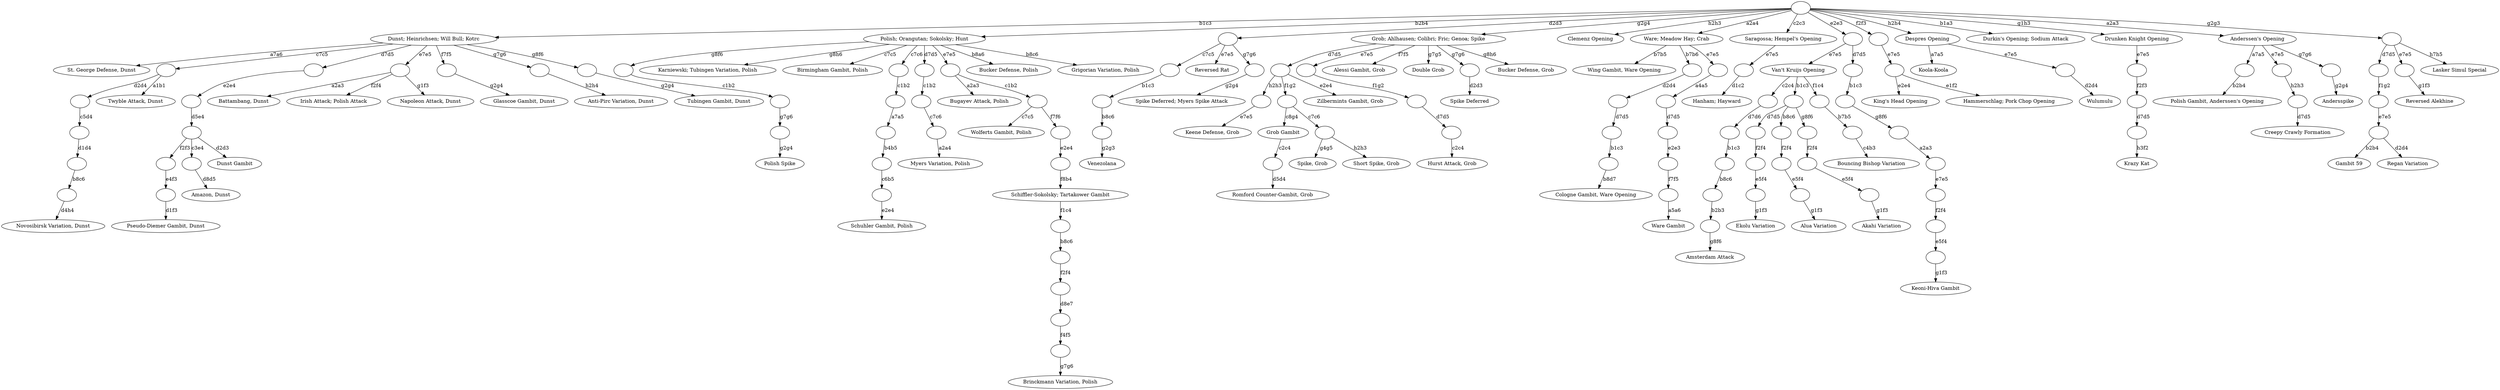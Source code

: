digraph g {
a4856 [label=""];
a4856 -> a4993 [label="b1c3"];
a4856 -> a4878 [label="b2b4"];
a4856 -> a4913 [label="d2d3"];
a4856 -> a4966 [label="g2g4"];
a4856 -> a4987 [label="h2h3"];
a4856 -> a4865 [label="a2a4"];
a4856 -> a4910 [label="c2c3"];
a4856 -> a4921 [label="e2e3"];
a4856 -> a4953 [label="f2f3"];
a4856 -> a4988 [label="h2h4"];
a4856 -> a4992 [label="b1a3"];
a4856 -> a5021 [label="g1h3"];
a4856 -> a4857 [label="a2a3"];
a4856 -> a4957 [label="g2g3"];
a4966 [label="Grob; Ahlhausen; Colibri; Fric; Genoa; Spike"];
a4966 -> a4967 [label="d7d5"];
a4966 -> a4978 [label="e7e5"];
a4966 -> a4982 [label="f7f5"];
a4966 -> a4983 [label="g7g5"];
a4966 -> a4984 [label="g7g6"];
a4966 -> a4986 [label="g8h6"];
a4967 [label=""];
a4967 -> a4976 [label="h2h3"];
a4967 -> a4968 [label="f1g2"];
a4967 -> a4975 [label="e2e4"];
a4975 [label="Zilbermints Gambit, Grob"];
a4976 [label=""];
a4976 -> a4977 [label="e7e5"];
a4977 [label="Keene Defense, Grob"];
a4968 [label=""];
a4968 -> a4969 [label="c8g4"];
a4968 -> a4972 [label="c7c6"];
a4969 [label="Grob Gambit"];
a4969 -> a4970 [label="c2c4"];
a4970 [label=""];
a4970 -> a4971 [label="d5d4"];
a4971 [label="Romford Counter-Gambit, Grob"];
a4972 [label=""];
a4972 -> a4973 [label="g4g5"];
a4972 -> a4974 [label="h2h3"];
a4973 [label="Spike, Grob"];
a4974 [label="Short Spike, Grob"];
a4978 [label=""];
a4978 -> a4979 [label="f1g2"];
a4979 [label=""];
a4979 -> a4980 [label="d7d5"];
a4980 [label=""];
a4980 -> a4981 [label="c2c4"];
a4981 [label="Hurst Attack, Grob"];
a4982 [label="Alessi Gambit, Grob"];
a4983 [label="Double Grob"];
a4984 [label=""];
a4984 -> a4985 [label="d2d3"];
a4985 [label="Spike Deferred"];
a4986 [label="Bucker Defense, Grob"];
a4987 [label="Clemenz Opening"];
a4993 [label="Dunst; Heinrichsen; Will Bull; Kotrc"];
a4993 -> a4994 [label="a7a6"];
a4993 -> a4995 [label="c7c5"];
a4993 -> a5002 [label="d7d5"];
a4993 -> a5011 [label="e7e5"];
a4993 -> a5015 [label="f7f5"];
a4993 -> a5017 [label="g7g6"];
a4993 -> a5019 [label="g8f6"];
a5019 [label=""];
a5019 -> a5020 [label="g2g4"];
a5020 [label="Tubingen Gambit, Dunst"];
a4994 [label="St. George Defense, Dunst"];
a4995 [label=""];
a4995 -> a4996 [label="d2d4"];
a4995 -> a5001 [label="a1b1"];
a4996 [label=""];
a4996 -> a4997 [label="c5d4"];
a4997 [label=""];
a4997 -> a4998 [label="d1d4"];
a4998 [label=""];
a4998 -> a4999 [label="b8c6"];
a4999 [label=""];
a4999 -> a5000 [label="d4h4"];
a5000 [label="Novosibirsk Variation, Dunst"];
a5001 [label="Twyble Attack, Dunst"];
a5002 [label=""];
a5002 -> a5003 [label="e2e4"];
a5003 [label=""];
a5003 -> a5004 [label="d5e4"];
a5004 [label=""];
a5004 -> a5006 [label="f2f3"];
a5004 -> a5009 [label="c3e4"];
a5004 -> a5005 [label="d2d3"];
a5005 [label="Dunst Gambit"];
a5006 [label=""];
a5006 -> a5007 [label="e4f3"];
a5007 [label=""];
a5007 -> a5008 [label="d1f3"];
a5008 [label="Pseudo-Diemer Gambit, Dunst"];
a5009 [label=""];
a5009 -> a5010 [label="d8d5"];
a5010 [label="Amazon, Dunst"];
a5011 [label=""];
a5011 -> a5012 [label="a2a3"];
a5011 -> a5013 [label="f2f4"];
a5011 -> a5014 [label="g1f3"];
a5012 [label="Battambang, Dunst"];
a5013 [label="Irish Attack; Polish Attack"];
a5014 [label="Napoleon Attack, Dunst"];
a5015 [label=""];
a5015 -> a5016 [label="g2g4"];
a5016 [label="Glasscoe Gambit, Dunst"];
a5017 [label=""];
a5017 -> a5018 [label="h2h4"];
a5018 [label="Anti-Pirc Variation, Dunst"];
a4878 [label="Polish; Orangutan; Sokolsky; Hunt"];
a4878 -> a4905 [label="g8f6"];
a4878 -> a4909 [label="g8h6"];
a4878 -> a4879 [label="c7c5"];
a4878 -> a4880 [label="c7c6"];
a4878 -> a4886 [label="d7d5"];
a4878 -> a4890 [label="e7e5"];
a4878 -> a4903 [label="b8a6"];
a4878 -> a4904 [label="b8c6"];
a4890 [label=""];
a4890 -> a4891 [label="a2a3"];
a4890 -> a4892 [label="c1b2"];
a4891 [label="Bugayev Attack, Polish"];
a4892 [label=""];
a4892 -> a4893 [label="c7c5"];
a4892 -> a4894 [label="f7f6"];
a4894 [label=""];
a4894 -> a4895 [label="e2e4"];
a4895 [label=""];
a4895 -> a4896 [label="f8b4"];
a4896 [label="Schiffler-Sokolsky; Tartakower Gambit"];
a4896 -> a4897 [label="f1c4"];
a4897 [label=""];
a4897 -> a4898 [label="b8c6"];
a4898 [label=""];
a4898 -> a4899 [label="f2f4"];
a4899 [label=""];
a4899 -> a4900 [label="d8e7"];
a4900 [label=""];
a4900 -> a4901 [label="f4f5"];
a4901 [label=""];
a4901 -> a4902 [label="g7g6"];
a4902 [label="Brinckmann Variation, Polish"];
a4893 [label="Wolferts Gambit, Polish"];
a4903 [label="Bucker Defense, Polish"];
a4904 [label="Grigorian Variation, Polish"];
a4905 [label=""];
a4905 -> a4906 [label="c1b2"];
a4906 [label=""];
a4906 -> a4907 [label="g7g6"];
a4907 [label=""];
a4907 -> a4908 [label="g2g4"];
a4908 [label="Polish Spike"];
a4909 [label="Karniewski; Tubingen Variation, Polish"];
a4879 [label="Birmingham Gambit, Polish"];
a4880 [label=""];
a4880 -> a4881 [label="c1b2"];
a4881 [label=""];
a4881 -> a4882 [label="a7a5"];
a4882 [label=""];
a4882 -> a4883 [label="b4b5"];
a4883 [label=""];
a4883 -> a4884 [label="c6b5"];
a4884 [label=""];
a4884 -> a4885 [label="e2e4"];
a4885 [label="Schuhler Gambit, Polish"];
a4886 [label=""];
a4886 -> a4887 [label="c1b2"];
a4887 [label=""];
a4887 -> a4888 [label="c7c6"];
a4888 [label=""];
a4888 -> a4889 [label="a2a4"];
a4889 [label="Myers Variation, Polish"];
a4913 [label=""];
a4913 -> a4914 [label="c7c5"];
a4913 -> a4918 [label="e7e5"];
a4913 -> a4919 [label="g7g6"];
a4919 [label=""];
a4919 -> a4920 [label="g2g4"];
a4920 [label="Spike Deferred; Myers Spike Attack"];
a4914 [label=""];
a4914 -> a4915 [label="b1c3"];
a4915 [label=""];
a4915 -> a4916 [label="b8c6"];
a4916 [label=""];
a4916 -> a4917 [label="g2g3"];
a4917 [label="Venezolana"];
a4918 [label="Reversed Rat"];
a4921 [label=""];
a4921 -> a4930 [label="e7e5"];
a4921 -> a4922 [label="d7d5"];
a4922 [label=""];
a4922 -> a4923 [label="b1c3"];
a4923 [label=""];
a4923 -> a4924 [label="g8f6"];
a4924 [label=""];
a4924 -> a4925 [label="a2a3"];
a4925 [label=""];
a4925 -> a4926 [label="e7e5"];
a4926 [label=""];
a4926 -> a4927 [label="f2f4"];
a4927 [label=""];
a4927 -> a4928 [label="e5f4"];
a4928 [label=""];
a4928 -> a4929 [label="g1f3"];
a4929 [label="Keoni-Hiva Gambit"];
a4930 [label="Van't Kruijs Opening"];
a4930 -> a4934 [label="c2c4"];
a4930 -> a4940 [label="b1c3"];
a4930 -> a4931 [label="f1c4"];
a4940 [label=""];
a4940 -> a4941 [label="d7d5"];
a4940 -> a4945 [label="b8c6"];
a4940 -> a4949 [label="g8f6"];
a4941 [label=""];
a4941 -> a4942 [label="f2f4"];
a4942 [label=""];
a4942 -> a4943 [label="e5f4"];
a4943 [label=""];
a4943 -> a4944 [label="g1f3"];
a4944 [label="Ekolu Variation"];
a4945 [label=""];
a4945 -> a4946 [label="f2f4"];
a4946 [label=""];
a4946 -> a4947 [label="e5f4"];
a4947 [label=""];
a4947 -> a4948 [label="g1f3"];
a4948 [label="Alua Variation"];
a4949 [label=""];
a4949 -> a4950 [label="f2f4"];
a4950 [label=""];
a4950 -> a4951 [label="e5f4"];
a4951 [label=""];
a4951 -> a4952 [label="g1f3"];
a4952 [label="Akahi Variation"];
a4931 [label=""];
a4931 -> a4932 [label="b7b5"];
a4932 [label=""];
a4932 -> a4933 [label="c4b3"];
a4933 [label="Bouncing Bishop Variation"];
a4934 [label=""];
a4934 -> a4935 [label="d7d6"];
a4935 [label=""];
a4935 -> a4936 [label="b1c3"];
a4936 [label=""];
a4936 -> a4937 [label="b8c6"];
a4937 [label=""];
a4937 -> a4938 [label="b2b3"];
a4938 [label=""];
a4938 -> a4939 [label="g8f6"];
a4939 [label="Amsterdam Attack"];
a4865 [label="Ware; Meadow Hay; Crab"];
a4865 -> a4866 [label="b7b5"];
a4865 -> a4867 [label="b7b6"];
a4865 -> a4872 [label="e7e5"];
a4866 [label="Wing Gambit, Ware Opening"];
a4867 [label=""];
a4867 -> a4868 [label="d2d4"];
a4868 [label=""];
a4868 -> a4869 [label="d7d5"];
a4869 [label=""];
a4869 -> a4870 [label="b1c3"];
a4870 [label=""];
a4870 -> a4871 [label="b8d7"];
a4871 [label="Cologne Gambit, Ware Opening"];
a4872 [label=""];
a4872 -> a4873 [label="a4a5"];
a4873 [label=""];
a4873 -> a4874 [label="d7d5"];
a4874 [label=""];
a4874 -> a4875 [label="e2e3"];
a4875 [label=""];
a4875 -> a4876 [label="f7f5"];
a4876 [label=""];
a4876 -> a4877 [label="a5a6"];
a4877 [label="Ware Gambit"];
a4910 [label="Saragossa; Hempel's Opening"];
a4910 -> a4911 [label="e7e5"];
a4911 [label=""];
a4911 -> a4912 [label="d1c2"];
a4912 [label="Hanham; Hayward"];
a4992 [label="Durkin's Opening; Sodium Attack"];
a5021 [label="Drunken Knight Opening"];
a5021 -> a5022 [label="e7e5"];
a5022 [label=""];
a5022 -> a5023 [label="f2f3"];
a5023 [label=""];
a5023 -> a5024 [label="d7d5"];
a5024 [label=""];
a5024 -> a5025 [label="h3f2"];
a5025 [label="Krazy Kat"];
a4953 [label=""];
a4953 -> a4954 [label="e7e5"];
a4954 [label=""];
a4954 -> a4955 [label="e2e4"];
a4954 -> a4956 [label="e1f2"];
a4955 [label="King's Head Opening"];
a4956 [label="Hammerschlag; Pork Chop Opening"];
a4988 [label="Despres Opening"];
a4988 -> a4989 [label="a7a5"];
a4988 -> a4990 [label="e7e5"];
a4990 [label=""];
a4990 -> a4991 [label="d2d4"];
a4991 [label="Wulumulu"];
a4989 [label="Koola-Koola"];
a4857 [label="Anderssen's Opening"];
a4857 -> a4858 [label="a7a5"];
a4857 -> a4860 [label="e7e5"];
a4857 -> a4863 [label="g7g6"];
a4863 [label=""];
a4863 -> a4864 [label="g2g4"];
a4864 [label="Andersspike"];
a4858 [label=""];
a4858 -> a4859 [label="b2b4"];
a4859 [label="Polish Gambit, Anderssen's Opening"];
a4860 [label=""];
a4860 -> a4861 [label="h2h3"];
a4861 [label=""];
a4861 -> a4862 [label="d7d5"];
a4862 [label="Creepy Crawly Formation"];
a4957 [label=""];
a4957 -> a4958 [label="d7d5"];
a4957 -> a4963 [label="e7e5"];
a4957 -> a4965 [label="h7h5"];
a4958 [label=""];
a4958 -> a4959 [label="f1g2"];
a4959 [label=""];
a4959 -> a4960 [label="e7e5"];
a4960 [label=""];
a4960 -> a4961 [label="b2b4"];
a4960 -> a4962 [label="d2d4"];
a4962 [label="Regan Variation"];
a4961 [label="Gambit 59"];
a4963 [label=""];
a4963 -> a4964 [label="g1f3"];
a4964 [label="Reversed Alekhine"];
a4965 [label="Lasker Simul Special"];
}